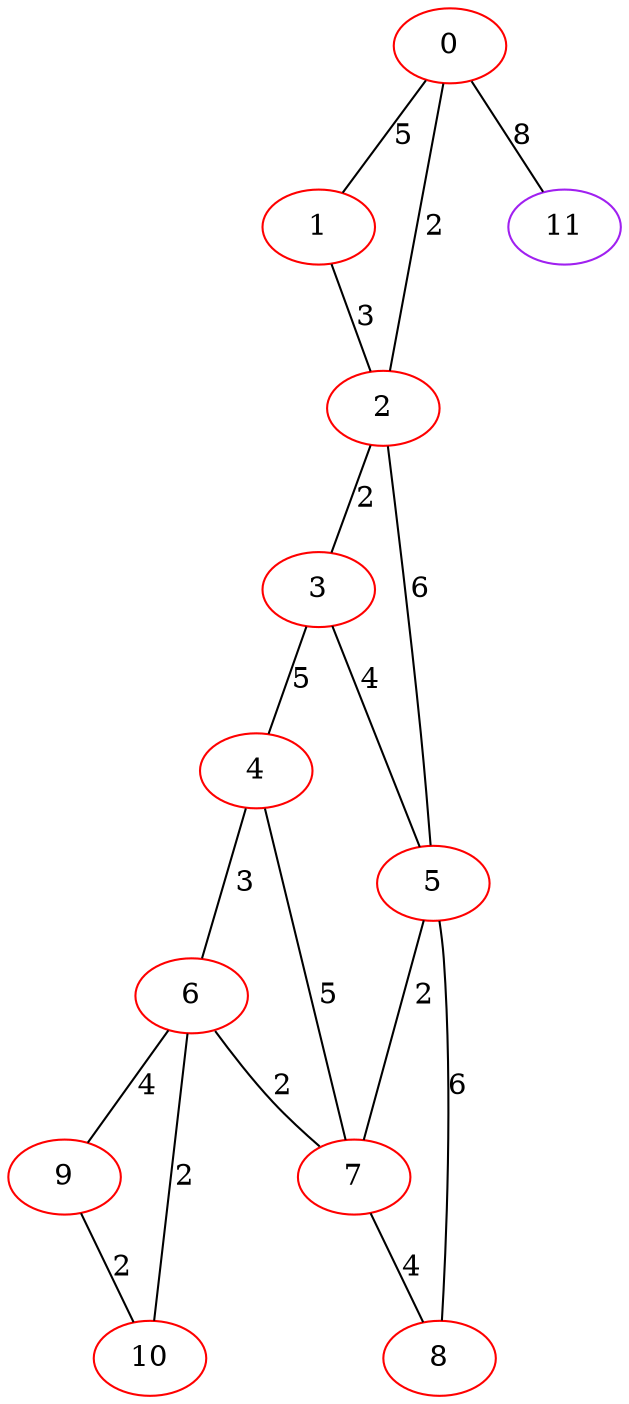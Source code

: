 graph "" {
0 [color=red, weight=1];
1 [color=red, weight=1];
2 [color=red, weight=1];
3 [color=red, weight=1];
4 [color=red, weight=1];
5 [color=red, weight=1];
6 [color=red, weight=1];
7 [color=red, weight=1];
8 [color=red, weight=1];
9 [color=red, weight=1];
10 [color=red, weight=1];
11 [color=purple, weight=4];
0 -- 1  [key=0, label=5];
0 -- 2  [key=0, label=2];
0 -- 11  [key=0, label=8];
1 -- 2  [key=0, label=3];
2 -- 3  [key=0, label=2];
2 -- 5  [key=0, label=6];
3 -- 4  [key=0, label=5];
3 -- 5  [key=0, label=4];
4 -- 6  [key=0, label=3];
4 -- 7  [key=0, label=5];
5 -- 8  [key=0, label=6];
5 -- 7  [key=0, label=2];
6 -- 9  [key=0, label=4];
6 -- 10  [key=0, label=2];
6 -- 7  [key=0, label=2];
7 -- 8  [key=0, label=4];
9 -- 10  [key=0, label=2];
}
